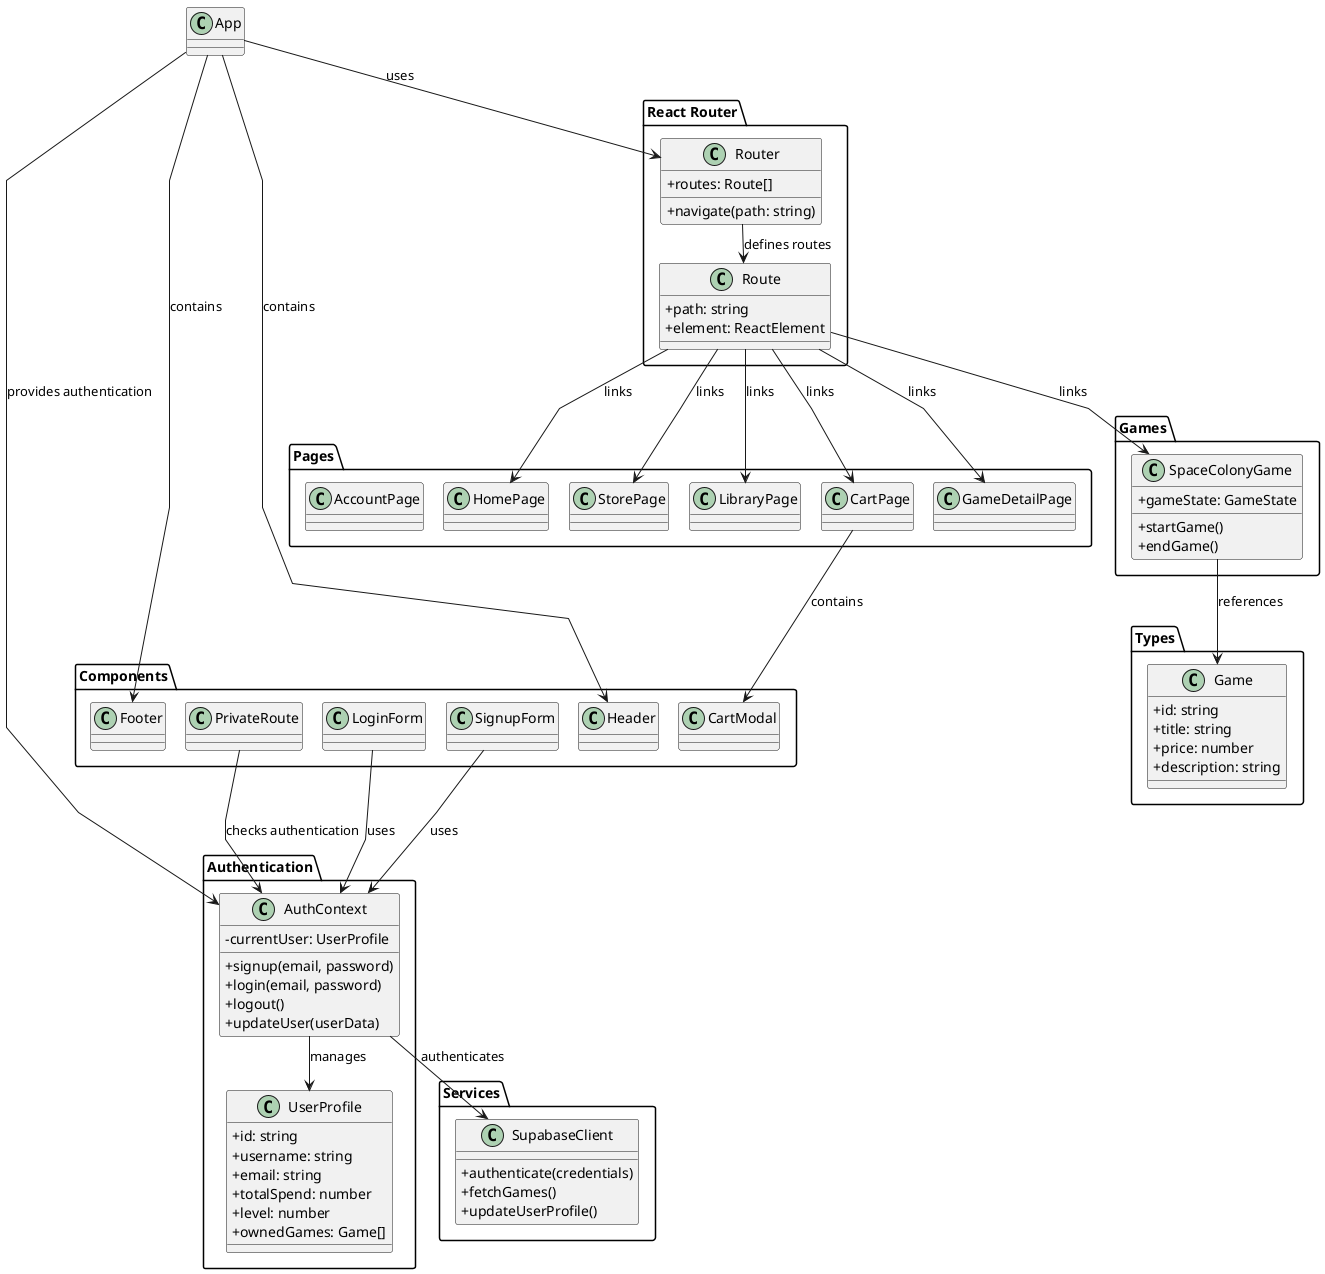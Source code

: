 @startuml DetailedProjectArchitecture

skinparam classAttributeIconSize 0
skinparam linetype polyline
skinparam nodesep 20
skinparam ranksep 20

package "React Router" {
    class Router {
        + routes: Route[]
        + navigate(path: string)
    }
    class Route {
        + path: string
        + element: ReactElement
    }
}

package "Authentication" {
    class AuthContext {
        - currentUser: UserProfile
        + signup(email, password)
        + login(email, password)
        + logout()
        + updateUser(userData)
    }
    
    class UserProfile {
        + id: string
        + username: string
        + email: string
        + totalSpend: number
        + level: number
        + ownedGames: Game[]
    }
}

package "Pages" {
    class HomePage
    class StorePage
    class LibraryPage
    class CartPage
    class GameDetailPage
    class AccountPage
}

package "Components" {
    class Header
    class Footer
    class LoginForm
    class SignupForm
    class PrivateRoute
    class CartModal
}

package "Games" {
    class SpaceColonyGame {
        + gameState: GameState
        + startGame()
        + endGame()
    }
}

package "Services" {
    class SupabaseClient {
        + authenticate(credentials)
        + fetchGames()
        + updateUserProfile()
    }
}

package "Types" {
    class Game {
        + id: string
        + title: string
        + price: number
        + description: string
    }
}

' Relationships
App --> Router : uses
App --> AuthContext : provides authentication
App --> Header : contains
App --> Footer : contains

Router --> Route : defines routes
Route --> HomePage : links
Route --> StorePage : links
Route --> LibraryPage : links
Route --> CartPage : links
Route --> GameDetailPage : links
Route --> SpaceColonyGame : links

AuthContext --> UserProfile : manages
AuthContext --> SupabaseClient : authenticates

LoginForm --> AuthContext : uses
SignupForm --> AuthContext : uses
PrivateRoute --> AuthContext : checks authentication

CartPage --> CartModal : contains
SpaceColonyGame --> Game : references

@enduml
